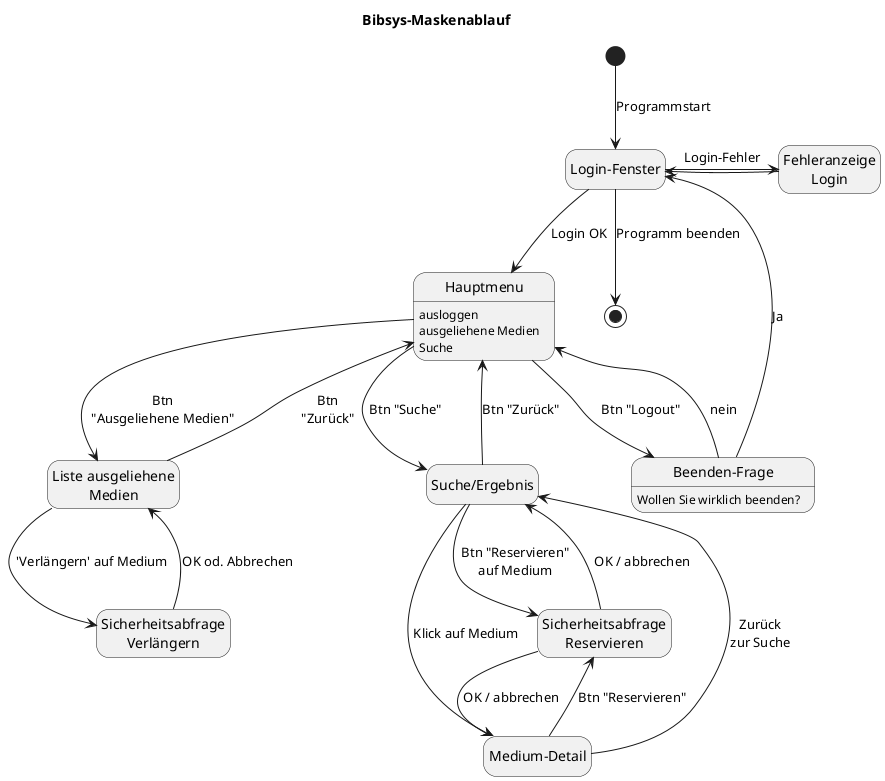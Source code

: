 @startuml
title Bibsys-Maskenablauf
skinparam shadowing false
hide empty description

state "Login-Fenster" as login
state "Fehleranzeige\nLogin" as fehler_login
state "Hauptmenu" as main: ausloggen\nausgeliehene Medien\nSuche
state "Liste ausgeliehene\nMedien" as list_medien
state "Sicherheitsabfrage\nVerlängern" as confirm_extend
state "Suche/Ergebnis" as search
state "Medium-Detail" as detail
state "Sicherheitsabfrage\nReservieren" as confirm_reserve
state "Beenden-Frage" as exit : Wollen Sie wirklich beenden?

[*] --> login : Programmstart
login -right-> fehler_login : Login-Fehler
fehler_login -left-> login
login --> main : Login OK
main --> list_medien : Btn\n"Ausgeliehene Medien"
list_medien --> main : Btn\n"Zurück"
list_medien --> confirm_extend : 'Verlängern' auf Medium
confirm_extend -> list_medien : OK od. Abbrechen
main --> search : Btn "Suche"
search --> main : Btn "Zurück"
search --> confirm_reserve : Btn "Reservieren"\nauf Medium
confirm_reserve --> search : OK / abbrechen
search --> detail : Klick auf Medium
detail --> confirm_reserve : Btn "Reservieren"
detail --> search : Zurück\nzur Suche
confirm_reserve --> detail : OK / abbrechen
main --> exit : Btn "Logout"
exit --> login : Ja
exit --> main : nein
login --> [*] : Programm beenden
@enduml
